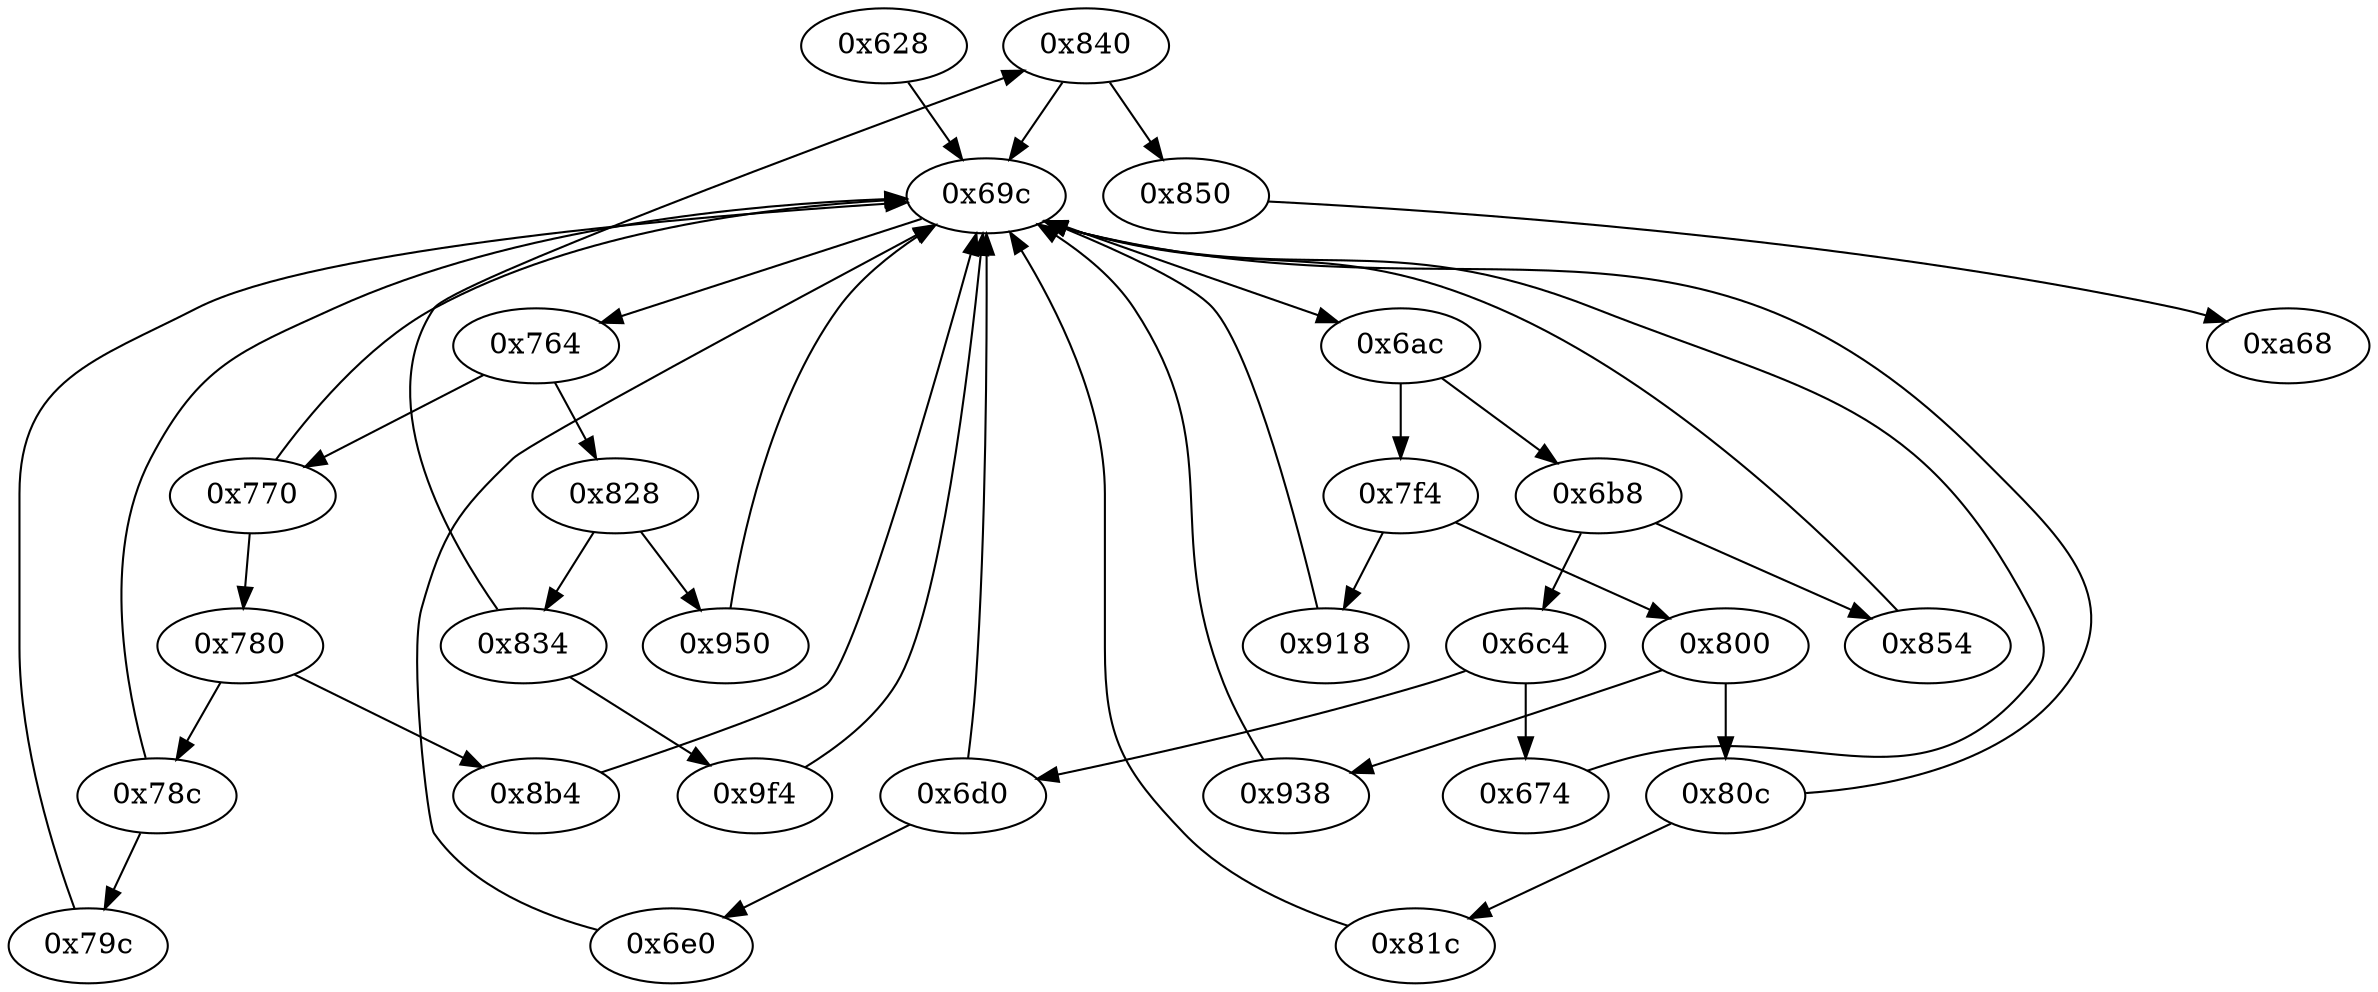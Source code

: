 strict digraph "" {
	"0xa68"	 [opcode="[u'ldr', u'sub', u'pop']"];
	"0x8b4"	 [opcode="[u'ldr', u'mov', u'ldr', u'ldr', u'add', u'sub', u'sub', u'mul', u'ldr', u'mvn', u'ldr', u'orr', u'cmn', u'mov', u'ldr', u'cmp', \
u'mov', u'mov', u'mov', u'cmn', u'mov', u'mov', u'teq', u'mov', u'b']"];
	"0x69c"	 [opcode="[u'ldr', u'mov', u'cmp', u'b']"];
	"0x8b4" -> "0x69c";
	"0x6e0"	 [opcode="[u'ldr', u'ldr', u'mov', u'cmp', u'ldr', u'mov', u'mov', u'strb', u'ldr', u'ldr', u'ldr', u'ldr', u'cmp', u'ldr', u'mov', u'add', \
u'sub', u'sub', u'mul', u'mvn', u'mvn', u'mov', u'orr', u'cmn', u'mov', u'teq', u'mov', u'mov', u'cmn', u'mov', u'cmp', u'mov', \
u'b']"];
	"0x6e0" -> "0x69c";
	"0x79c"	 [opcode="[u'ldr', u'mov', u'ldr', u'rsb', u'mvn', u'mul', u'ldr', u'eor', u'and', u'mov', u'ldr', u'cmp', u'mov', u'cmp', u'mov', u'mov', \
u'cmp', u'mov', u'mov', u'teq', u'mov', u'b']"];
	"0x79c" -> "0x69c";
	"0x9f4"	 [opcode="[u'ldr', u'mov', u'str', u'ldr', u'str', u'ldr', u'str', u'ldr', u'ldr', u'ldr', u'rsb', u'mvn', u'mul', u'mvn', u'mvn', u'ldr', \
u'orr', u'cmn', u'mov', u'cmp', u'mov', u'mov', u'mov', u'cmn', u'mov', u'mov', u'teq', u'mov', u'b']"];
	"0x9f4" -> "0x69c";
	"0x6ac"	 [opcode="[u'ldr', u'cmp', u'b']"];
	"0x69c" -> "0x6ac";
	"0x764"	 [opcode="[u'ldr', u'cmp', u'b']"];
	"0x69c" -> "0x764";
	"0x800"	 [opcode="[u'ldr', u'cmp', u'b']"];
	"0x938"	 [opcode="[u'ldrb', u'ldr', u'ldr', u'cmp', u'mov', u'b']"];
	"0x800" -> "0x938";
	"0x80c"	 [opcode="[u'ldr', u'mov', u'cmp', u'b']"];
	"0x800" -> "0x80c";
	"0x674"	 [opcode="[u'ldr', u'ldr', u'ldr', u'ldr', u'ldr', u'ldr', u'ldr', u'ldr', u'ldr', u'mov']"];
	"0x674" -> "0x69c";
	"0x840"	 [opcode="[u'ldr', u'mov', u'cmp', u'b']"];
	"0x840" -> "0x69c";
	"0x850"	 [opcode="[u'b']"];
	"0x840" -> "0x850";
	"0x6c4"	 [opcode="[u'ldr', u'cmp', u'b']"];
	"0x6c4" -> "0x674";
	"0x6d0"	 [opcode="[u'ldr', u'mov', u'cmp', u'b']"];
	"0x6c4" -> "0x6d0";
	"0x828"	 [opcode="[u'ldr', u'cmp', u'b']"];
	"0x950"	 [opcode="[u'ldr', u'mov', u'mov', u'mul', u'rsb', u'ldr', u'ldrb', u'sub', u'rsb', u'str', u'ldr', u'add', u'str', u'ldr', u'ldr', u'add', \
u'add', u'sub', u'str', u'ldr', u'ldr', u'rsb', u'mvn', u'mul', u'mov', u'eor', u'and', u'ldr', u'mov', u'ldr', u'ldr', u'cmp', \
u'mov', u'teq', u'mov', u'mov', u'cmp', u'mov', u'cmp', u'mov', u'b']"];
	"0x828" -> "0x950";
	"0x834"	 [opcode="[u'ldr', u'cmp', u'b']"];
	"0x828" -> "0x834";
	"0x81c"	 [opcode="[u'ldr', u'mov', u'b']"];
	"0x81c" -> "0x69c";
	"0x770"	 [opcode="[u'ldr', u'mov', u'cmp', u'b']"];
	"0x770" -> "0x69c";
	"0x780"	 [opcode="[u'ldr', u'cmp', u'b']"];
	"0x770" -> "0x780";
	"0x780" -> "0x8b4";
	"0x78c"	 [opcode="[u'ldr', u'mov', u'cmp', u'b']"];
	"0x780" -> "0x78c";
	"0x7f4"	 [opcode="[u'ldr', u'cmp', u'b']"];
	"0x6ac" -> "0x7f4";
	"0x6b8"	 [opcode="[u'ldr', u'cmp', u'b']"];
	"0x6ac" -> "0x6b8";
	"0x7f4" -> "0x800";
	"0x918"	 [opcode="[u'ldr', u'str', u'ldr', u'str', u'ldr', u'ldr', u'str', u'b']"];
	"0x7f4" -> "0x918";
	"0x950" -> "0x69c";
	"0x78c" -> "0x79c";
	"0x78c" -> "0x69c";
	"0x6d0" -> "0x6e0";
	"0x6d0" -> "0x69c";
	"0x764" -> "0x828";
	"0x764" -> "0x770";
	"0x6b8" -> "0x6c4";
	"0x854"	 [opcode="[u'ldr', u'mov', u'ldr', u'ldr', u'add', u'sub', u'sub', u'mul', u'ldr', u'mvn', u'orr', u'cmn', u'ldr', u'mov', u'cmp', u'mov', \
u'mov', u'mov', u'cmn', u'mov', u'mov', u'teq', u'mov', u'b']"];
	"0x6b8" -> "0x854";
	"0x834" -> "0x9f4";
	"0x834" -> "0x840";
	"0x850" -> "0xa68";
	"0x918" -> "0x69c";
	"0x938" -> "0x69c";
	"0x854" -> "0x69c";
	"0x628"	 [opcode="[u'push', u'add', u'sub', u'str', u'mov', u'str', u'mvn', u'str', u'mov', u'ldr', u'ldr', u'ldr', u'ldr', u'ldr', u'ldr', u'ldr', \
u'str', u'str', u'b']"];
	"0x628" -> "0x69c";
	"0x80c" -> "0x69c";
	"0x80c" -> "0x81c";
}
